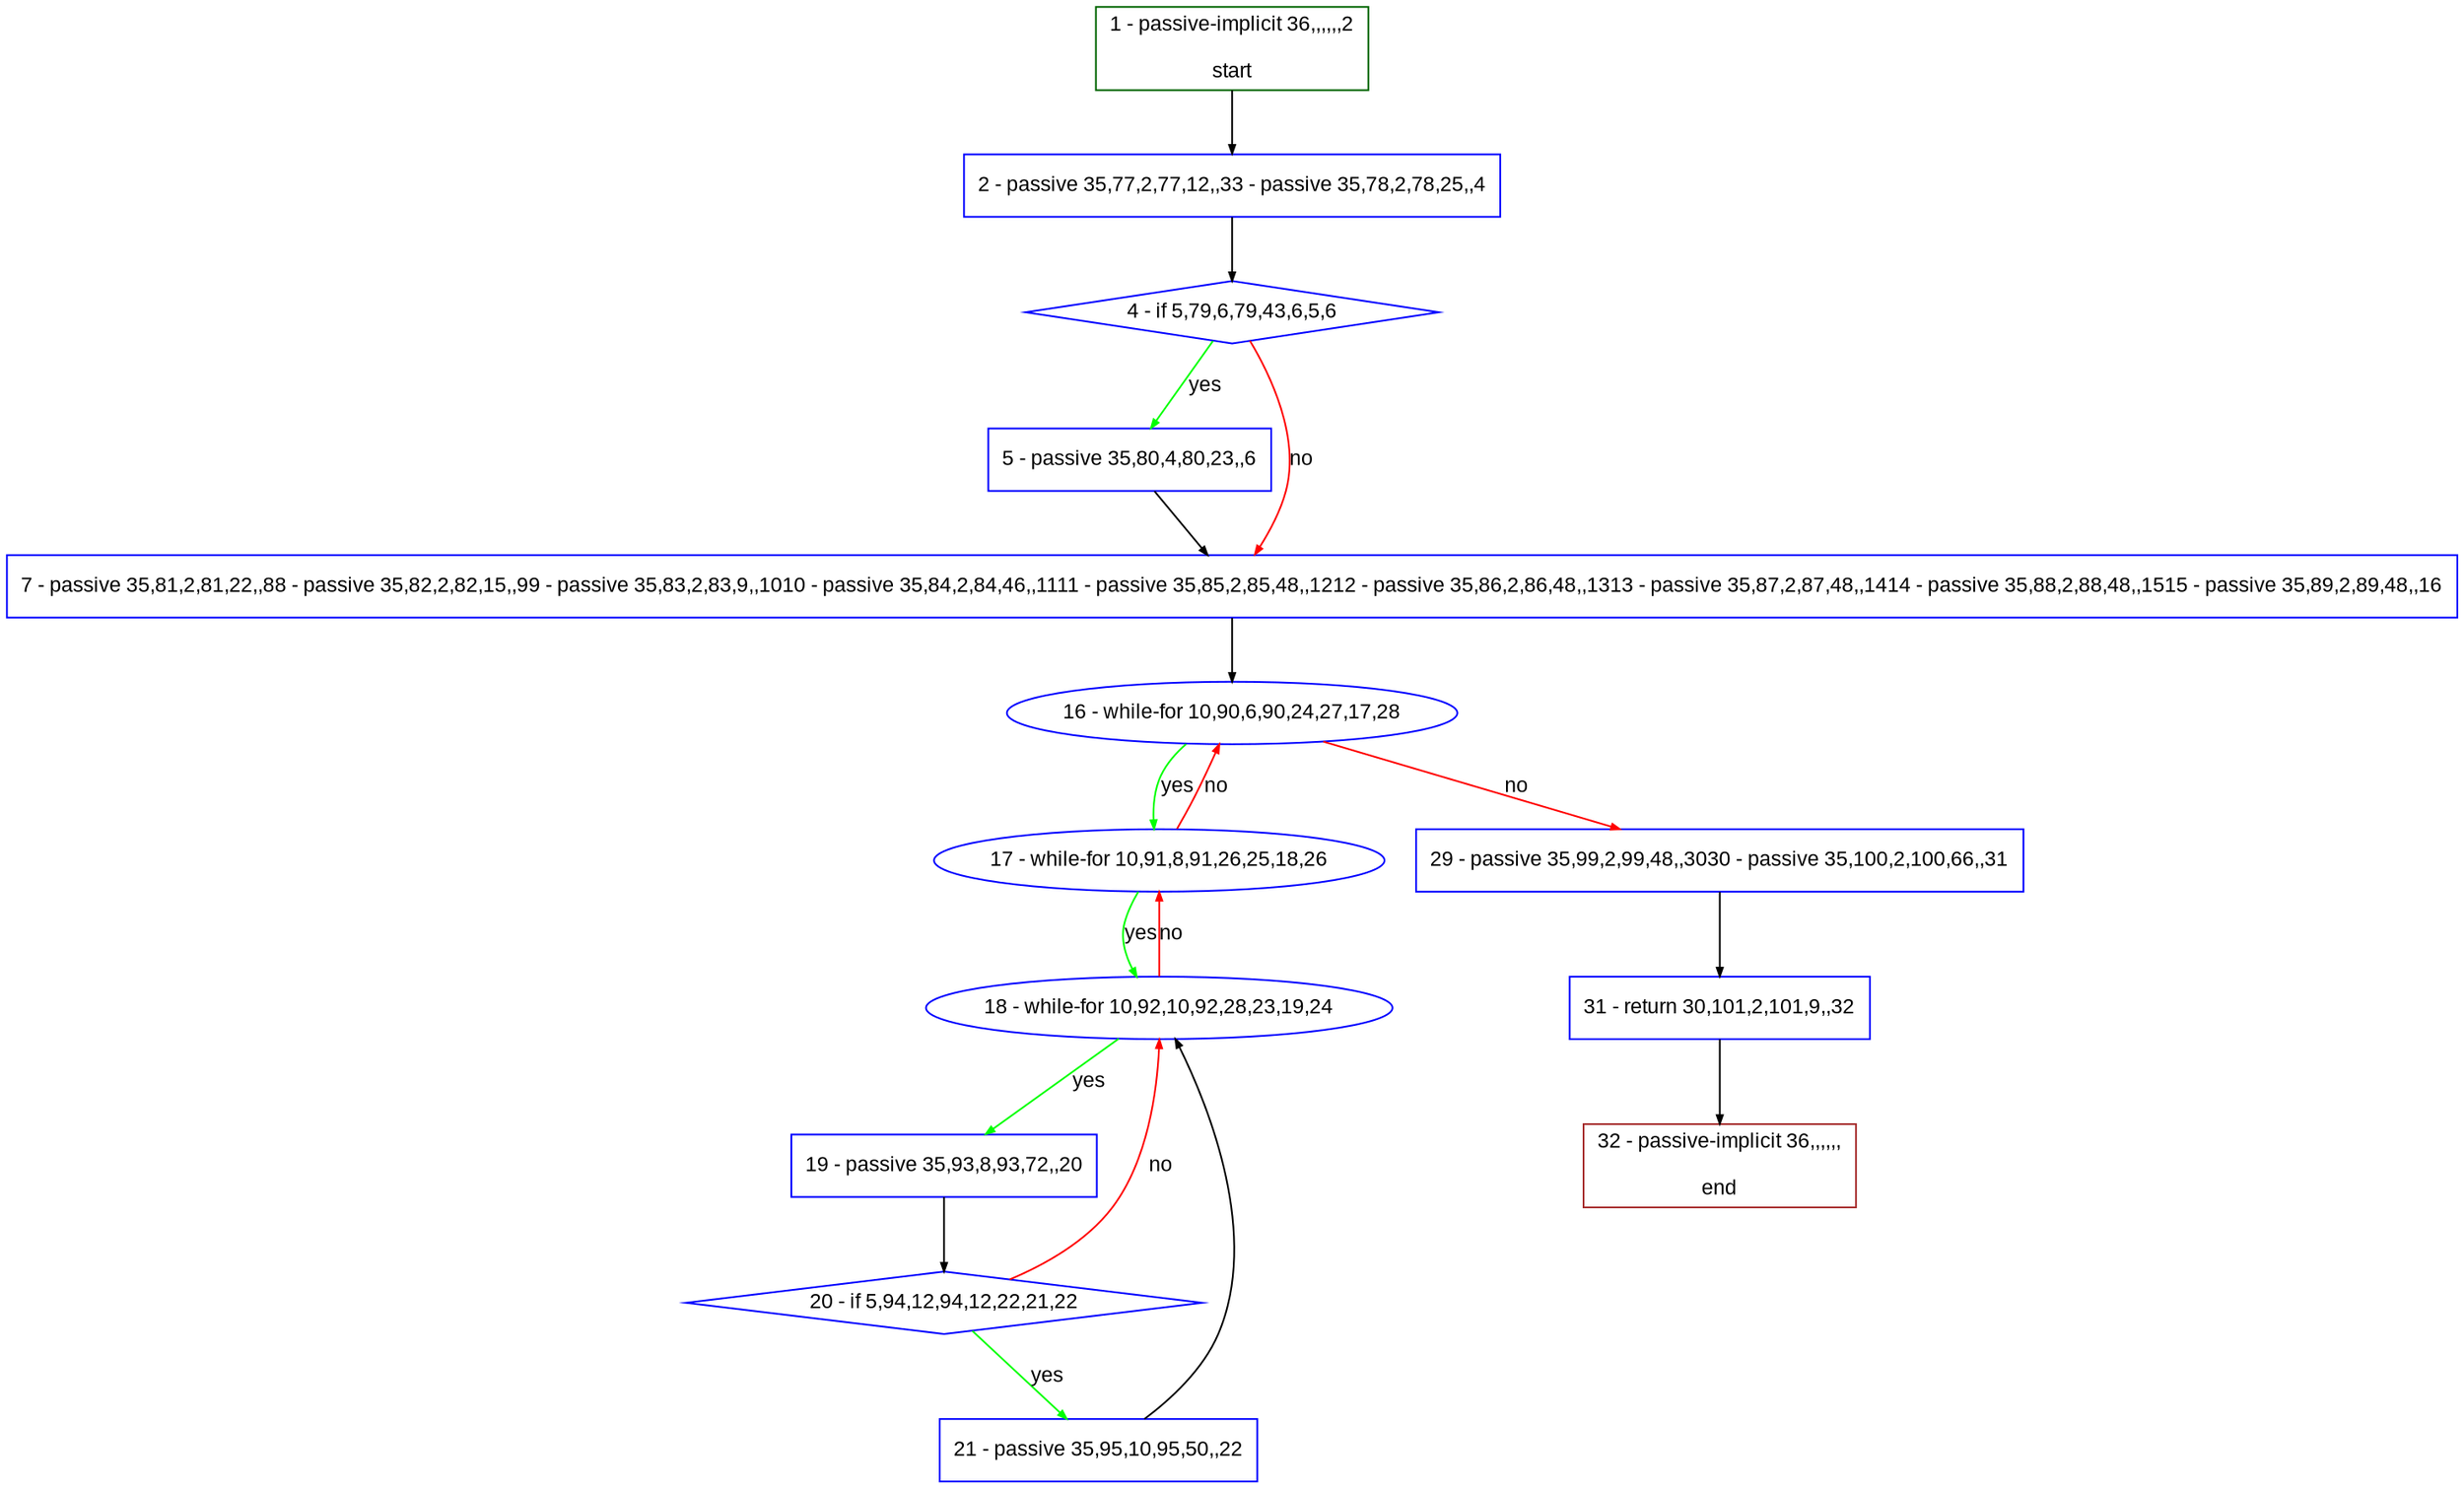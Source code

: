 digraph "" {
  graph [pack="true", label="", fontsize="12", packmode="clust", fontname="Arial", fillcolor="#FFFFCC", bgcolor="white", style="rounded,filled", compound="true"];
  node [node_initialized="no", label="", color="grey", fontsize="12", fillcolor="white", fontname="Arial", style="filled", shape="rectangle", compound="true", fixedsize="false"];
  edge [fontcolor="black", arrowhead="normal", arrowtail="none", arrowsize="0.5", ltail="", label="", color="black", fontsize="12", lhead="", fontname="Arial", dir="forward", compound="true"];
  __N1 [label="2 - passive 35,77,2,77,12,,33 - passive 35,78,2,78,25,,4", color="#0000ff", fillcolor="#ffffff", style="filled", shape="box"];
  __N2 [label="1 - passive-implicit 36,,,,,,2\n\nstart", color="#006400", fillcolor="#ffffff", style="filled", shape="box"];
  __N3 [label="4 - if 5,79,6,79,43,6,5,6", color="#0000ff", fillcolor="#ffffff", style="filled", shape="diamond"];
  __N4 [label="5 - passive 35,80,4,80,23,,6", color="#0000ff", fillcolor="#ffffff", style="filled", shape="box"];
  __N5 [label="7 - passive 35,81,2,81,22,,88 - passive 35,82,2,82,15,,99 - passive 35,83,2,83,9,,1010 - passive 35,84,2,84,46,,1111 - passive 35,85,2,85,48,,1212 - passive 35,86,2,86,48,,1313 - passive 35,87,2,87,48,,1414 - passive 35,88,2,88,48,,1515 - passive 35,89,2,89,48,,16", color="#0000ff", fillcolor="#ffffff", style="filled", shape="box"];
  __N6 [label="16 - while-for 10,90,6,90,24,27,17,28", color="#0000ff", fillcolor="#ffffff", style="filled", shape="oval"];
  __N7 [label="17 - while-for 10,91,8,91,26,25,18,26", color="#0000ff", fillcolor="#ffffff", style="filled", shape="oval"];
  __N8 [label="29 - passive 35,99,2,99,48,,3030 - passive 35,100,2,100,66,,31", color="#0000ff", fillcolor="#ffffff", style="filled", shape="box"];
  __N9 [label="18 - while-for 10,92,10,92,28,23,19,24", color="#0000ff", fillcolor="#ffffff", style="filled", shape="oval"];
  __N10 [label="19 - passive 35,93,8,93,72,,20", color="#0000ff", fillcolor="#ffffff", style="filled", shape="box"];
  __N11 [label="20 - if 5,94,12,94,12,22,21,22", color="#0000ff", fillcolor="#ffffff", style="filled", shape="diamond"];
  __N12 [label="21 - passive 35,95,10,95,50,,22", color="#0000ff", fillcolor="#ffffff", style="filled", shape="box"];
  __N13 [label="31 - return 30,101,2,101,9,,32", color="#0000ff", fillcolor="#ffffff", style="filled", shape="box"];
  __N14 [label="32 - passive-implicit 36,,,,,,\n\nend", color="#a52a2a", fillcolor="#ffffff", style="filled", shape="box"];
  __N2 -> __N1 [arrowhead="normal", arrowtail="none", color="#000000", label="", dir="forward"];
  __N1 -> __N3 [arrowhead="normal", arrowtail="none", color="#000000", label="", dir="forward"];
  __N3 -> __N4 [arrowhead="normal", arrowtail="none", color="#00ff00", label="yes", dir="forward"];
  __N3 -> __N5 [arrowhead="normal", arrowtail="none", color="#ff0000", label="no", dir="forward"];
  __N4 -> __N5 [arrowhead="normal", arrowtail="none", color="#000000", label="", dir="forward"];
  __N5 -> __N6 [arrowhead="normal", arrowtail="none", color="#000000", label="", dir="forward"];
  __N6 -> __N7 [arrowhead="normal", arrowtail="none", color="#00ff00", label="yes", dir="forward"];
  __N7 -> __N6 [arrowhead="normal", arrowtail="none", color="#ff0000", label="no", dir="forward"];
  __N6 -> __N8 [arrowhead="normal", arrowtail="none", color="#ff0000", label="no", dir="forward"];
  __N7 -> __N9 [arrowhead="normal", arrowtail="none", color="#00ff00", label="yes", dir="forward"];
  __N9 -> __N7 [arrowhead="normal", arrowtail="none", color="#ff0000", label="no", dir="forward"];
  __N9 -> __N10 [arrowhead="normal", arrowtail="none", color="#00ff00", label="yes", dir="forward"];
  __N10 -> __N11 [arrowhead="normal", arrowtail="none", color="#000000", label="", dir="forward"];
  __N11 -> __N9 [arrowhead="normal", arrowtail="none", color="#ff0000", label="no", dir="forward"];
  __N11 -> __N12 [arrowhead="normal", arrowtail="none", color="#00ff00", label="yes", dir="forward"];
  __N12 -> __N9 [arrowhead="normal", arrowtail="none", color="#000000", label="", dir="forward"];
  __N8 -> __N13 [arrowhead="normal", arrowtail="none", color="#000000", label="", dir="forward"];
  __N13 -> __N14 [arrowhead="normal", arrowtail="none", color="#000000", label="", dir="forward"];
}
